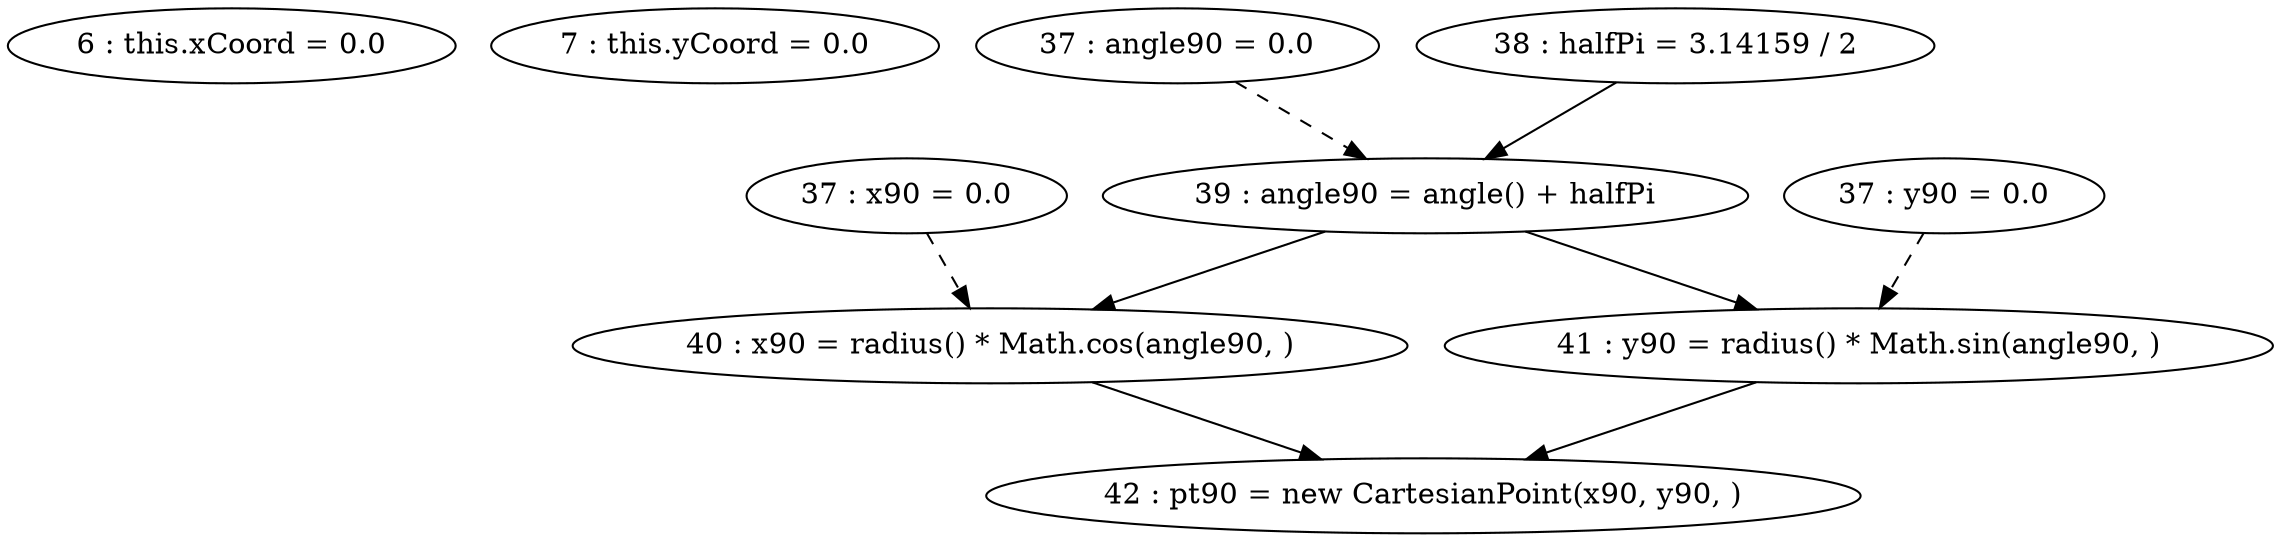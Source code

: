 digraph G {
"6 : this.xCoord = 0.0"
"7 : this.yCoord = 0.0"
"37 : angle90 = 0.0"
"37 : angle90 = 0.0" -> "39 : angle90 = angle() + halfPi" [style=dashed]
"37 : x90 = 0.0"
"37 : x90 = 0.0" -> "40 : x90 = radius() * Math.cos(angle90, )" [style=dashed]
"37 : y90 = 0.0"
"37 : y90 = 0.0" -> "41 : y90 = radius() * Math.sin(angle90, )" [style=dashed]
"38 : halfPi = 3.14159 / 2"
"38 : halfPi = 3.14159 / 2" -> "39 : angle90 = angle() + halfPi"
"39 : angle90 = angle() + halfPi"
"39 : angle90 = angle() + halfPi" -> "41 : y90 = radius() * Math.sin(angle90, )"
"39 : angle90 = angle() + halfPi" -> "40 : x90 = radius() * Math.cos(angle90, )"
"40 : x90 = radius() * Math.cos(angle90, )"
"40 : x90 = radius() * Math.cos(angle90, )" -> "42 : pt90 = new CartesianPoint(x90, y90, )"
"41 : y90 = radius() * Math.sin(angle90, )"
"41 : y90 = radius() * Math.sin(angle90, )" -> "42 : pt90 = new CartesianPoint(x90, y90, )"
"42 : pt90 = new CartesianPoint(x90, y90, )"
}